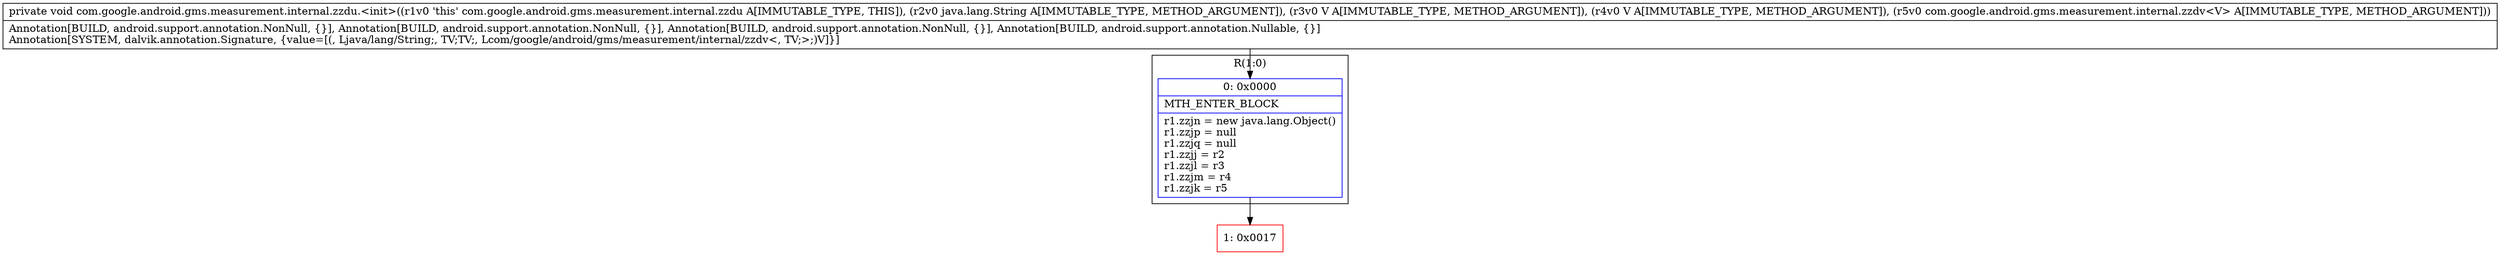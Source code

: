 digraph "CFG forcom.google.android.gms.measurement.internal.zzdu.\<init\>(Ljava\/lang\/String;Ljava\/lang\/Object;Ljava\/lang\/Object;Lcom\/google\/android\/gms\/measurement\/internal\/zzdv;)V" {
subgraph cluster_Region_232793274 {
label = "R(1:0)";
node [shape=record,color=blue];
Node_0 [shape=record,label="{0\:\ 0x0000|MTH_ENTER_BLOCK\l|r1.zzjn = new java.lang.Object()\lr1.zzjp = null\lr1.zzjq = null\lr1.zzjj = r2\lr1.zzjl = r3\lr1.zzjm = r4\lr1.zzjk = r5\l}"];
}
Node_1 [shape=record,color=red,label="{1\:\ 0x0017}"];
MethodNode[shape=record,label="{private void com.google.android.gms.measurement.internal.zzdu.\<init\>((r1v0 'this' com.google.android.gms.measurement.internal.zzdu A[IMMUTABLE_TYPE, THIS]), (r2v0 java.lang.String A[IMMUTABLE_TYPE, METHOD_ARGUMENT]), (r3v0 V A[IMMUTABLE_TYPE, METHOD_ARGUMENT]), (r4v0 V A[IMMUTABLE_TYPE, METHOD_ARGUMENT]), (r5v0 com.google.android.gms.measurement.internal.zzdv\<V\> A[IMMUTABLE_TYPE, METHOD_ARGUMENT]))  | Annotation[BUILD, android.support.annotation.NonNull, \{\}], Annotation[BUILD, android.support.annotation.NonNull, \{\}], Annotation[BUILD, android.support.annotation.NonNull, \{\}], Annotation[BUILD, android.support.annotation.Nullable, \{\}]\lAnnotation[SYSTEM, dalvik.annotation.Signature, \{value=[(, Ljava\/lang\/String;, TV;TV;, Lcom\/google\/android\/gms\/measurement\/internal\/zzdv\<, TV;\>;)V]\}]\l}"];
MethodNode -> Node_0;
Node_0 -> Node_1;
}

